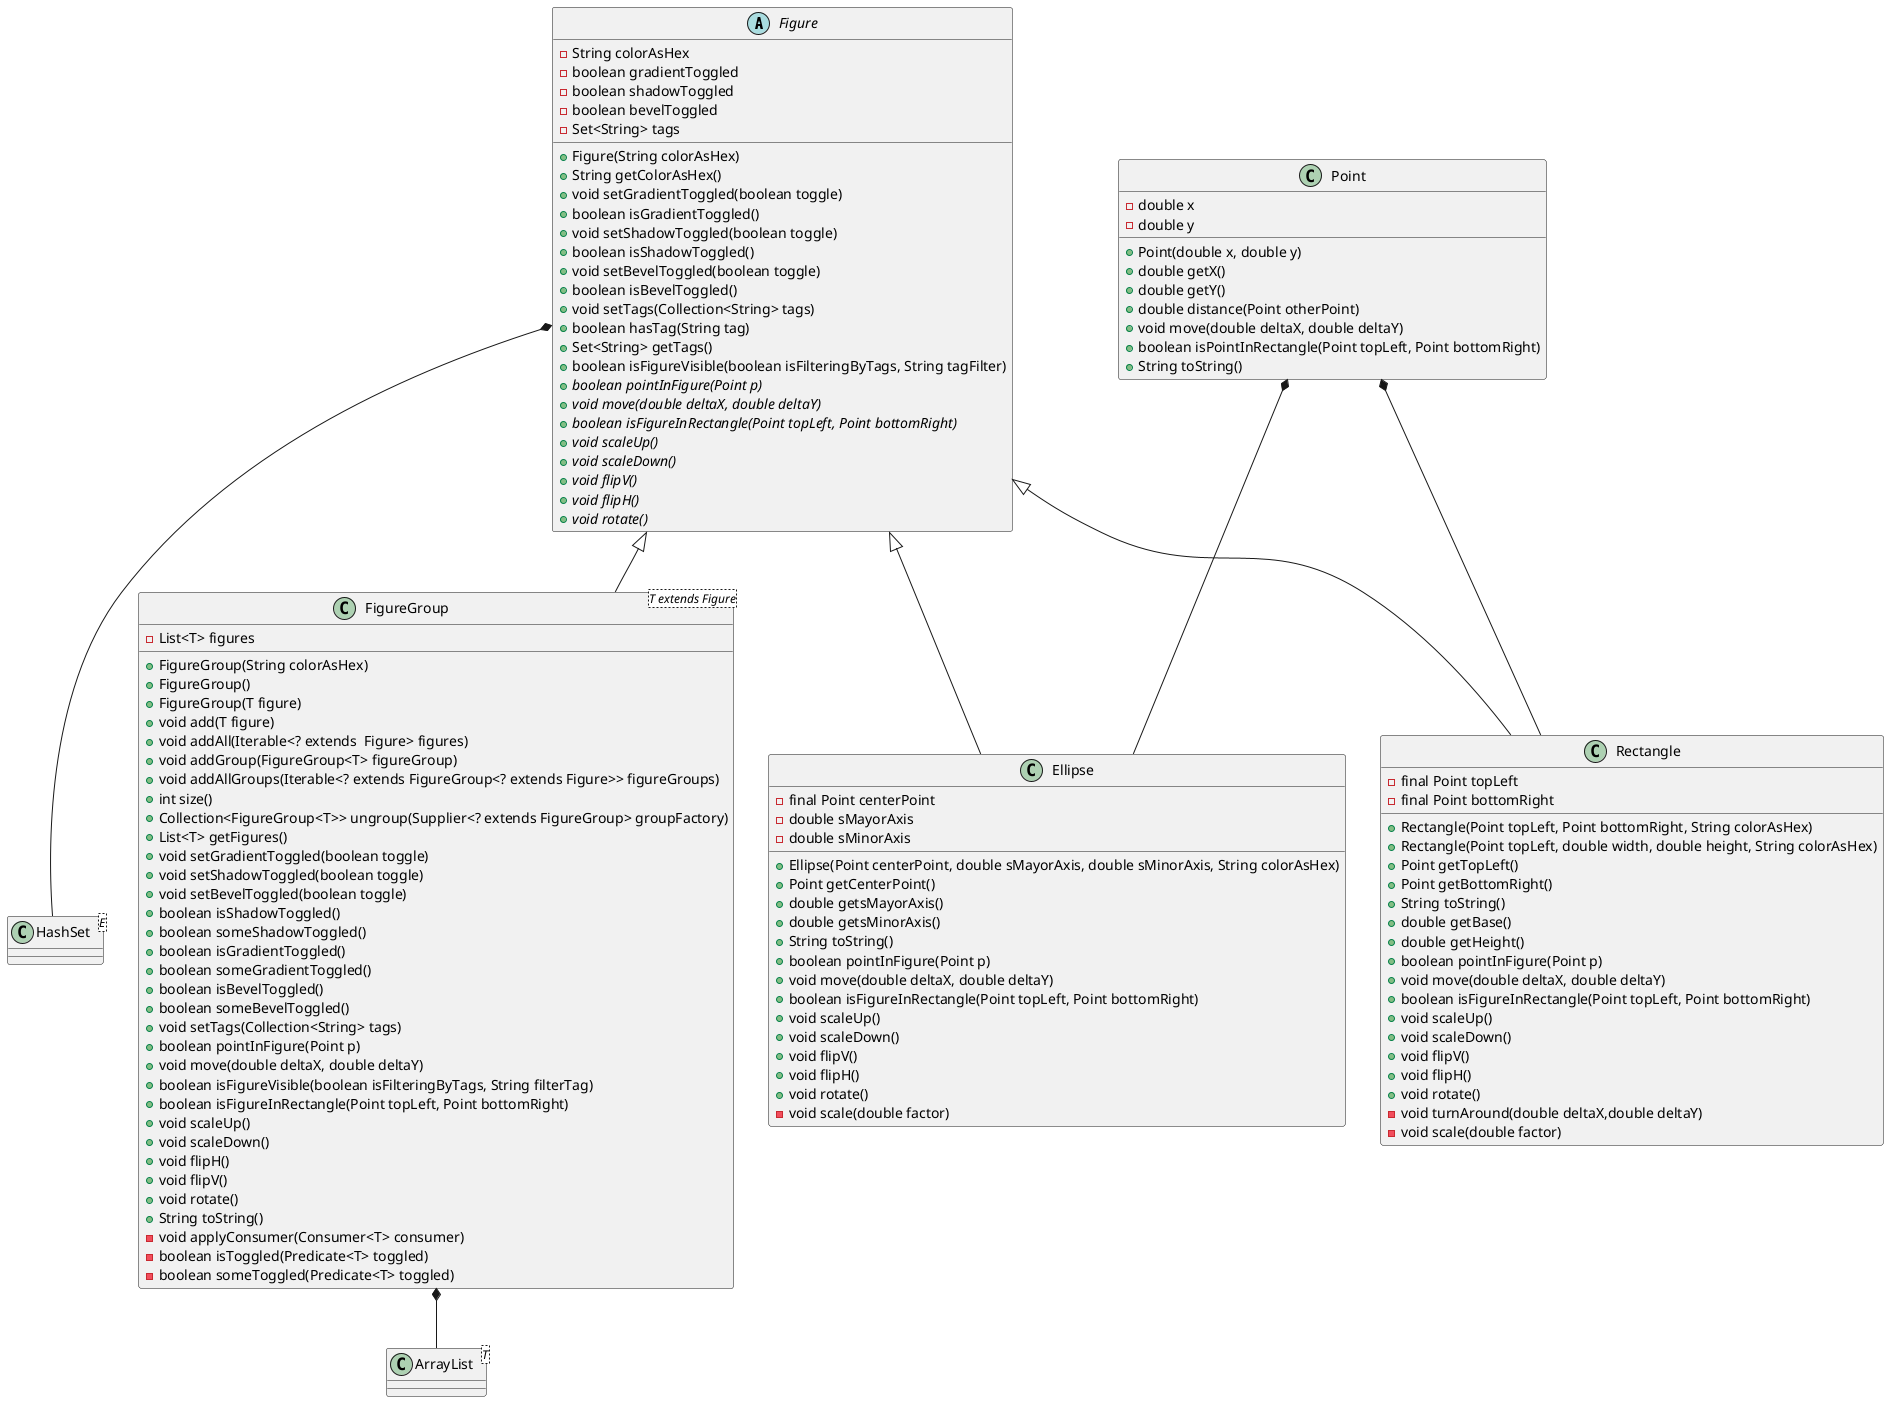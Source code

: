 @startuml
abstract class Figure{
    -String colorAsHex
    -boolean gradientToggled 
    -boolean shadowToggled 
    -boolean bevelToggled 
    -Set<String> tags

    +Figure(String colorAsHex)
    +String getColorAsHex()
    +void setGradientToggled(boolean toggle)
    +boolean isGradientToggled()
    +void setShadowToggled(boolean toggle)
    +boolean isShadowToggled()
    +void setBevelToggled(boolean toggle)
    +boolean isBevelToggled()
    +void setTags(Collection<String> tags)
    +boolean hasTag(String tag)
    +Set<String> getTags()
    +boolean isFigureVisible(boolean isFilteringByTags, String tagFilter)
    +{abstract} boolean pointInFigure(Point p)
    +{abstract} void move(double deltaX, double deltaY)
    +{abstract} boolean isFigureInRectangle(Point topLeft, Point bottomRight)
    +{abstract} void scaleUp()
    +{abstract} void scaleDown()
    +{abstract} void flipV()
    +{abstract} void flipH()
    +{abstract} void rotate()
}
class ArrayList<T>{}
class HashSet<E>{}


class Ellipse{
    -final Point centerPoint
    -double sMayorAxis
    -double sMinorAxis
    +Ellipse(Point centerPoint, double sMayorAxis, double sMinorAxis, String colorAsHex)
    +Point getCenterPoint()
    +double getsMayorAxis()
    +double getsMinorAxis()
    +String toString()
    +boolean pointInFigure(Point p)
    +void move(double deltaX, double deltaY)
    +boolean isFigureInRectangle(Point topLeft, Point bottomRight)
    +void scaleUp()
    +void scaleDown()
    +void flipV()
    +void flipH()
    +void rotate()
    -void scale(double factor)
}

class Rectangle{
   -final Point topLeft
   -final Point bottomRight
    +Rectangle(Point topLeft, Point bottomRight, String colorAsHex)
    +Rectangle(Point topLeft, double width, double height, String colorAsHex)
    +Point getTopLeft() 
    +Point getBottomRight()
    +String toString()
    +double getBase()
    +double getHeight()
    +boolean pointInFigure(Point p)
    +void move(double deltaX, double deltaY)
    +boolean isFigureInRectangle(Point topLeft, Point bottomRight)
    +void scaleUp()
    +void scaleDown()
    +void flipV()
    +void flipH()
    +void rotate()
    -void turnAround(double deltaX,double deltaY)
    -void scale(double factor)

}

class Point{

    -double x
    -double y
    +Point(double x, double y)
    +double getX()
    +double getY()
    +double distance(Point otherPoint)
    +void move(double deltaX, double deltaY)
    +boolean isPointInRectangle(Point topLeft, Point bottomRight)
    +String toString()
}

class FigureGroup<T extends Figure> {
    -List<T> figures
    +FigureGroup(String colorAsHex)
    +FigureGroup()
    +FigureGroup(T figure)
    +void add(T figure)
    +void addAll(Iterable<? extends  Figure> figures)
    +void addGroup(FigureGroup<T> figureGroup)
    +void addAllGroups(Iterable<? extends FigureGroup<? extends Figure>> figureGroups)
    +int size()
    +Collection<FigureGroup<T>> ungroup(Supplier<? extends FigureGroup> groupFactory)
    +List<T> getFigures()
    +void setGradientToggled(boolean toggle)
    +void setShadowToggled(boolean toggle)
    +void setBevelToggled(boolean toggle)
    +boolean isShadowToggled()
    +boolean someShadowToggled()
    +boolean isGradientToggled()
    +boolean someGradientToggled()
    +boolean isBevelToggled()
    +boolean someBevelToggled()
    +void setTags(Collection<String> tags)
    +boolean pointInFigure(Point p)
    +void move(double deltaX, double deltaY)
    +boolean isFigureVisible(boolean isFilteringByTags, String filterTag)
    +boolean isFigureInRectangle(Point topLeft, Point bottomRight)
    +void scaleUp()
    +void scaleDown() 
    +void flipH()
    +void flipV()
    +void rotate() 
    +String toString()
    -void applyConsumer(Consumer<T> consumer)
    -boolean isToggled(Predicate<T> toggled)
    -boolean someToggled(Predicate<T> toggled)
}

FigureGroup *-- ArrayList
Figure <|-- FigureGroup 
Figure <|-- Rectangle
Figure <|-- Ellipse 
Figure *-- HashSet
Point *-- Rectangle
Point *-- Ellipse
@enduml
